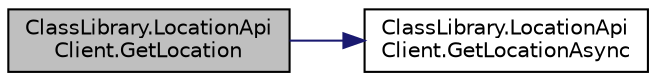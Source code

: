 digraph "ClassLibrary.LocationApiClient.GetLocation"
{
 // INTERACTIVE_SVG=YES
 // LATEX_PDF_SIZE
  edge [fontname="Helvetica",fontsize="10",labelfontname="Helvetica",labelfontsize="10"];
  node [fontname="Helvetica",fontsize="10",shape=record];
  rankdir="LR";
  Node1 [label="ClassLibrary.LocationApi\lClient.GetLocation",height=0.2,width=0.4,color="black", fillcolor="grey75", style="filled", fontcolor="black",tooltip=" "];
  Node1 -> Node2 [color="midnightblue",fontsize="10",style="solid",fontname="Helvetica"];
  Node2 [label="ClassLibrary.LocationApi\lClient.GetLocationAsync",height=0.2,width=0.4,color="black", fillcolor="white", style="filled",URL="$classClassLibrary_1_1LocationApiClient.html#a4733f71042fc2111abf5a4bfdd881ef1",tooltip="Obtiene las coordenadas de una dirección."];
}
